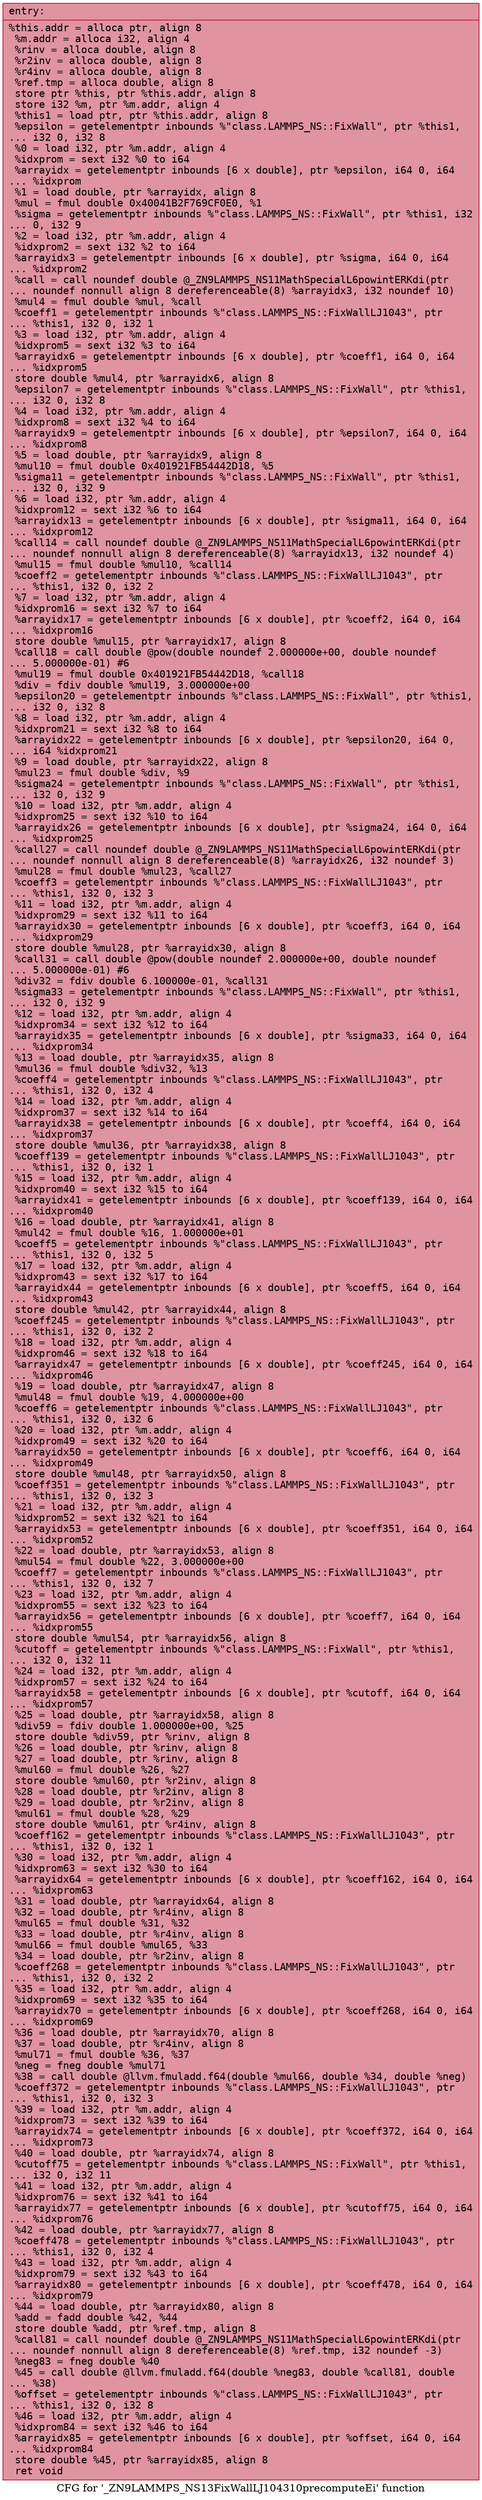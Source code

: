 digraph "CFG for '_ZN9LAMMPS_NS13FixWallLJ104310precomputeEi' function" {
	label="CFG for '_ZN9LAMMPS_NS13FixWallLJ104310precomputeEi' function";

	Node0x56078cc7ddf0 [shape=record,color="#b70d28ff", style=filled, fillcolor="#b70d2870" fontname="Courier",label="{entry:\l|  %this.addr = alloca ptr, align 8\l  %m.addr = alloca i32, align 4\l  %rinv = alloca double, align 8\l  %r2inv = alloca double, align 8\l  %r4inv = alloca double, align 8\l  %ref.tmp = alloca double, align 8\l  store ptr %this, ptr %this.addr, align 8\l  store i32 %m, ptr %m.addr, align 4\l  %this1 = load ptr, ptr %this.addr, align 8\l  %epsilon = getelementptr inbounds %\"class.LAMMPS_NS::FixWall\", ptr %this1,\l... i32 0, i32 8\l  %0 = load i32, ptr %m.addr, align 4\l  %idxprom = sext i32 %0 to i64\l  %arrayidx = getelementptr inbounds [6 x double], ptr %epsilon, i64 0, i64\l... %idxprom\l  %1 = load double, ptr %arrayidx, align 8\l  %mul = fmul double 0x40041B2F769CF0E0, %1\l  %sigma = getelementptr inbounds %\"class.LAMMPS_NS::FixWall\", ptr %this1, i32\l... 0, i32 9\l  %2 = load i32, ptr %m.addr, align 4\l  %idxprom2 = sext i32 %2 to i64\l  %arrayidx3 = getelementptr inbounds [6 x double], ptr %sigma, i64 0, i64\l... %idxprom2\l  %call = call noundef double @_ZN9LAMMPS_NS11MathSpecialL6powintERKdi(ptr\l... noundef nonnull align 8 dereferenceable(8) %arrayidx3, i32 noundef 10)\l  %mul4 = fmul double %mul, %call\l  %coeff1 = getelementptr inbounds %\"class.LAMMPS_NS::FixWallLJ1043\", ptr\l... %this1, i32 0, i32 1\l  %3 = load i32, ptr %m.addr, align 4\l  %idxprom5 = sext i32 %3 to i64\l  %arrayidx6 = getelementptr inbounds [6 x double], ptr %coeff1, i64 0, i64\l... %idxprom5\l  store double %mul4, ptr %arrayidx6, align 8\l  %epsilon7 = getelementptr inbounds %\"class.LAMMPS_NS::FixWall\", ptr %this1,\l... i32 0, i32 8\l  %4 = load i32, ptr %m.addr, align 4\l  %idxprom8 = sext i32 %4 to i64\l  %arrayidx9 = getelementptr inbounds [6 x double], ptr %epsilon7, i64 0, i64\l... %idxprom8\l  %5 = load double, ptr %arrayidx9, align 8\l  %mul10 = fmul double 0x401921FB54442D18, %5\l  %sigma11 = getelementptr inbounds %\"class.LAMMPS_NS::FixWall\", ptr %this1,\l... i32 0, i32 9\l  %6 = load i32, ptr %m.addr, align 4\l  %idxprom12 = sext i32 %6 to i64\l  %arrayidx13 = getelementptr inbounds [6 x double], ptr %sigma11, i64 0, i64\l... %idxprom12\l  %call14 = call noundef double @_ZN9LAMMPS_NS11MathSpecialL6powintERKdi(ptr\l... noundef nonnull align 8 dereferenceable(8) %arrayidx13, i32 noundef 4)\l  %mul15 = fmul double %mul10, %call14\l  %coeff2 = getelementptr inbounds %\"class.LAMMPS_NS::FixWallLJ1043\", ptr\l... %this1, i32 0, i32 2\l  %7 = load i32, ptr %m.addr, align 4\l  %idxprom16 = sext i32 %7 to i64\l  %arrayidx17 = getelementptr inbounds [6 x double], ptr %coeff2, i64 0, i64\l... %idxprom16\l  store double %mul15, ptr %arrayidx17, align 8\l  %call18 = call double @pow(double noundef 2.000000e+00, double noundef\l... 5.000000e-01) #6\l  %mul19 = fmul double 0x401921FB54442D18, %call18\l  %div = fdiv double %mul19, 3.000000e+00\l  %epsilon20 = getelementptr inbounds %\"class.LAMMPS_NS::FixWall\", ptr %this1,\l... i32 0, i32 8\l  %8 = load i32, ptr %m.addr, align 4\l  %idxprom21 = sext i32 %8 to i64\l  %arrayidx22 = getelementptr inbounds [6 x double], ptr %epsilon20, i64 0,\l... i64 %idxprom21\l  %9 = load double, ptr %arrayidx22, align 8\l  %mul23 = fmul double %div, %9\l  %sigma24 = getelementptr inbounds %\"class.LAMMPS_NS::FixWall\", ptr %this1,\l... i32 0, i32 9\l  %10 = load i32, ptr %m.addr, align 4\l  %idxprom25 = sext i32 %10 to i64\l  %arrayidx26 = getelementptr inbounds [6 x double], ptr %sigma24, i64 0, i64\l... %idxprom25\l  %call27 = call noundef double @_ZN9LAMMPS_NS11MathSpecialL6powintERKdi(ptr\l... noundef nonnull align 8 dereferenceable(8) %arrayidx26, i32 noundef 3)\l  %mul28 = fmul double %mul23, %call27\l  %coeff3 = getelementptr inbounds %\"class.LAMMPS_NS::FixWallLJ1043\", ptr\l... %this1, i32 0, i32 3\l  %11 = load i32, ptr %m.addr, align 4\l  %idxprom29 = sext i32 %11 to i64\l  %arrayidx30 = getelementptr inbounds [6 x double], ptr %coeff3, i64 0, i64\l... %idxprom29\l  store double %mul28, ptr %arrayidx30, align 8\l  %call31 = call double @pow(double noundef 2.000000e+00, double noundef\l... 5.000000e-01) #6\l  %div32 = fdiv double 6.100000e-01, %call31\l  %sigma33 = getelementptr inbounds %\"class.LAMMPS_NS::FixWall\", ptr %this1,\l... i32 0, i32 9\l  %12 = load i32, ptr %m.addr, align 4\l  %idxprom34 = sext i32 %12 to i64\l  %arrayidx35 = getelementptr inbounds [6 x double], ptr %sigma33, i64 0, i64\l... %idxprom34\l  %13 = load double, ptr %arrayidx35, align 8\l  %mul36 = fmul double %div32, %13\l  %coeff4 = getelementptr inbounds %\"class.LAMMPS_NS::FixWallLJ1043\", ptr\l... %this1, i32 0, i32 4\l  %14 = load i32, ptr %m.addr, align 4\l  %idxprom37 = sext i32 %14 to i64\l  %arrayidx38 = getelementptr inbounds [6 x double], ptr %coeff4, i64 0, i64\l... %idxprom37\l  store double %mul36, ptr %arrayidx38, align 8\l  %coeff139 = getelementptr inbounds %\"class.LAMMPS_NS::FixWallLJ1043\", ptr\l... %this1, i32 0, i32 1\l  %15 = load i32, ptr %m.addr, align 4\l  %idxprom40 = sext i32 %15 to i64\l  %arrayidx41 = getelementptr inbounds [6 x double], ptr %coeff139, i64 0, i64\l... %idxprom40\l  %16 = load double, ptr %arrayidx41, align 8\l  %mul42 = fmul double %16, 1.000000e+01\l  %coeff5 = getelementptr inbounds %\"class.LAMMPS_NS::FixWallLJ1043\", ptr\l... %this1, i32 0, i32 5\l  %17 = load i32, ptr %m.addr, align 4\l  %idxprom43 = sext i32 %17 to i64\l  %arrayidx44 = getelementptr inbounds [6 x double], ptr %coeff5, i64 0, i64\l... %idxprom43\l  store double %mul42, ptr %arrayidx44, align 8\l  %coeff245 = getelementptr inbounds %\"class.LAMMPS_NS::FixWallLJ1043\", ptr\l... %this1, i32 0, i32 2\l  %18 = load i32, ptr %m.addr, align 4\l  %idxprom46 = sext i32 %18 to i64\l  %arrayidx47 = getelementptr inbounds [6 x double], ptr %coeff245, i64 0, i64\l... %idxprom46\l  %19 = load double, ptr %arrayidx47, align 8\l  %mul48 = fmul double %19, 4.000000e+00\l  %coeff6 = getelementptr inbounds %\"class.LAMMPS_NS::FixWallLJ1043\", ptr\l... %this1, i32 0, i32 6\l  %20 = load i32, ptr %m.addr, align 4\l  %idxprom49 = sext i32 %20 to i64\l  %arrayidx50 = getelementptr inbounds [6 x double], ptr %coeff6, i64 0, i64\l... %idxprom49\l  store double %mul48, ptr %arrayidx50, align 8\l  %coeff351 = getelementptr inbounds %\"class.LAMMPS_NS::FixWallLJ1043\", ptr\l... %this1, i32 0, i32 3\l  %21 = load i32, ptr %m.addr, align 4\l  %idxprom52 = sext i32 %21 to i64\l  %arrayidx53 = getelementptr inbounds [6 x double], ptr %coeff351, i64 0, i64\l... %idxprom52\l  %22 = load double, ptr %arrayidx53, align 8\l  %mul54 = fmul double %22, 3.000000e+00\l  %coeff7 = getelementptr inbounds %\"class.LAMMPS_NS::FixWallLJ1043\", ptr\l... %this1, i32 0, i32 7\l  %23 = load i32, ptr %m.addr, align 4\l  %idxprom55 = sext i32 %23 to i64\l  %arrayidx56 = getelementptr inbounds [6 x double], ptr %coeff7, i64 0, i64\l... %idxprom55\l  store double %mul54, ptr %arrayidx56, align 8\l  %cutoff = getelementptr inbounds %\"class.LAMMPS_NS::FixWall\", ptr %this1,\l... i32 0, i32 11\l  %24 = load i32, ptr %m.addr, align 4\l  %idxprom57 = sext i32 %24 to i64\l  %arrayidx58 = getelementptr inbounds [6 x double], ptr %cutoff, i64 0, i64\l... %idxprom57\l  %25 = load double, ptr %arrayidx58, align 8\l  %div59 = fdiv double 1.000000e+00, %25\l  store double %div59, ptr %rinv, align 8\l  %26 = load double, ptr %rinv, align 8\l  %27 = load double, ptr %rinv, align 8\l  %mul60 = fmul double %26, %27\l  store double %mul60, ptr %r2inv, align 8\l  %28 = load double, ptr %r2inv, align 8\l  %29 = load double, ptr %r2inv, align 8\l  %mul61 = fmul double %28, %29\l  store double %mul61, ptr %r4inv, align 8\l  %coeff162 = getelementptr inbounds %\"class.LAMMPS_NS::FixWallLJ1043\", ptr\l... %this1, i32 0, i32 1\l  %30 = load i32, ptr %m.addr, align 4\l  %idxprom63 = sext i32 %30 to i64\l  %arrayidx64 = getelementptr inbounds [6 x double], ptr %coeff162, i64 0, i64\l... %idxprom63\l  %31 = load double, ptr %arrayidx64, align 8\l  %32 = load double, ptr %r4inv, align 8\l  %mul65 = fmul double %31, %32\l  %33 = load double, ptr %r4inv, align 8\l  %mul66 = fmul double %mul65, %33\l  %34 = load double, ptr %r2inv, align 8\l  %coeff268 = getelementptr inbounds %\"class.LAMMPS_NS::FixWallLJ1043\", ptr\l... %this1, i32 0, i32 2\l  %35 = load i32, ptr %m.addr, align 4\l  %idxprom69 = sext i32 %35 to i64\l  %arrayidx70 = getelementptr inbounds [6 x double], ptr %coeff268, i64 0, i64\l... %idxprom69\l  %36 = load double, ptr %arrayidx70, align 8\l  %37 = load double, ptr %r4inv, align 8\l  %mul71 = fmul double %36, %37\l  %neg = fneg double %mul71\l  %38 = call double @llvm.fmuladd.f64(double %mul66, double %34, double %neg)\l  %coeff372 = getelementptr inbounds %\"class.LAMMPS_NS::FixWallLJ1043\", ptr\l... %this1, i32 0, i32 3\l  %39 = load i32, ptr %m.addr, align 4\l  %idxprom73 = sext i32 %39 to i64\l  %arrayidx74 = getelementptr inbounds [6 x double], ptr %coeff372, i64 0, i64\l... %idxprom73\l  %40 = load double, ptr %arrayidx74, align 8\l  %cutoff75 = getelementptr inbounds %\"class.LAMMPS_NS::FixWall\", ptr %this1,\l... i32 0, i32 11\l  %41 = load i32, ptr %m.addr, align 4\l  %idxprom76 = sext i32 %41 to i64\l  %arrayidx77 = getelementptr inbounds [6 x double], ptr %cutoff75, i64 0, i64\l... %idxprom76\l  %42 = load double, ptr %arrayidx77, align 8\l  %coeff478 = getelementptr inbounds %\"class.LAMMPS_NS::FixWallLJ1043\", ptr\l... %this1, i32 0, i32 4\l  %43 = load i32, ptr %m.addr, align 4\l  %idxprom79 = sext i32 %43 to i64\l  %arrayidx80 = getelementptr inbounds [6 x double], ptr %coeff478, i64 0, i64\l... %idxprom79\l  %44 = load double, ptr %arrayidx80, align 8\l  %add = fadd double %42, %44\l  store double %add, ptr %ref.tmp, align 8\l  %call81 = call noundef double @_ZN9LAMMPS_NS11MathSpecialL6powintERKdi(ptr\l... noundef nonnull align 8 dereferenceable(8) %ref.tmp, i32 noundef -3)\l  %neg83 = fneg double %40\l  %45 = call double @llvm.fmuladd.f64(double %neg83, double %call81, double\l... %38)\l  %offset = getelementptr inbounds %\"class.LAMMPS_NS::FixWallLJ1043\", ptr\l... %this1, i32 0, i32 8\l  %46 = load i32, ptr %m.addr, align 4\l  %idxprom84 = sext i32 %46 to i64\l  %arrayidx85 = getelementptr inbounds [6 x double], ptr %offset, i64 0, i64\l... %idxprom84\l  store double %45, ptr %arrayidx85, align 8\l  ret void\l}"];
}
